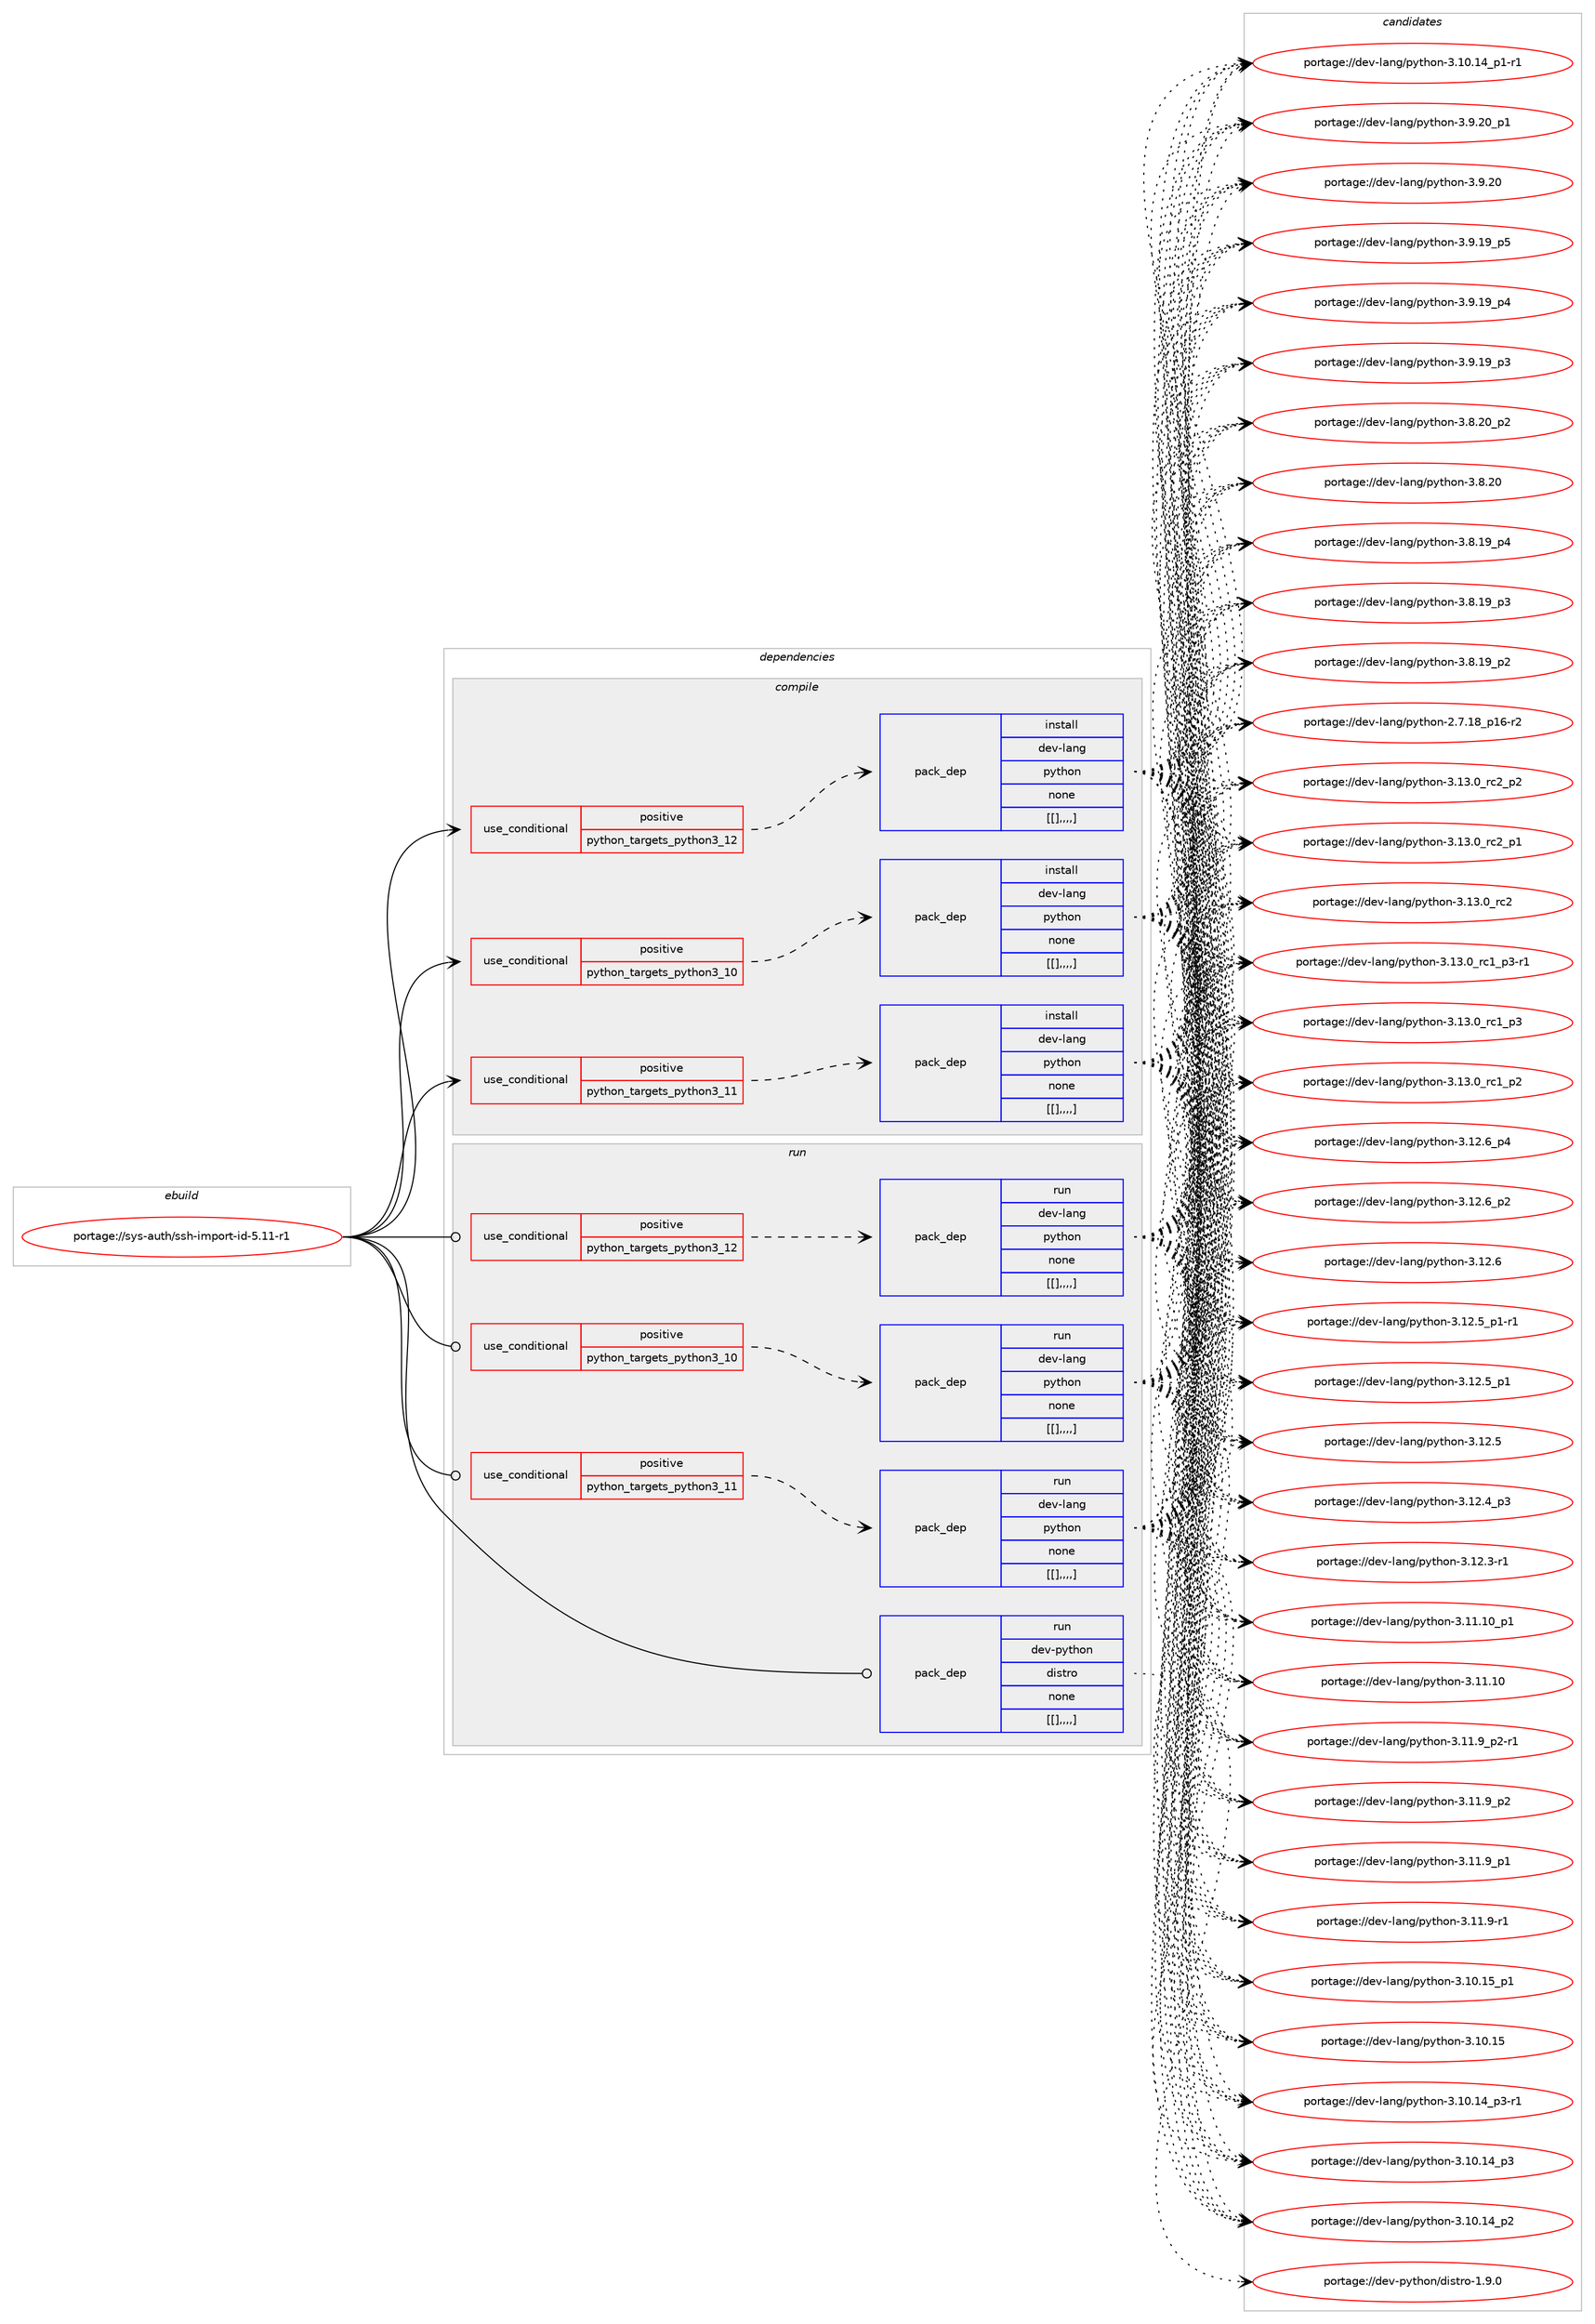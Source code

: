digraph prolog {

# *************
# Graph options
# *************

newrank=true;
concentrate=true;
compound=true;
graph [rankdir=LR,fontname=Helvetica,fontsize=10,ranksep=1.5];#, ranksep=2.5, nodesep=0.2];
edge  [arrowhead=vee];
node  [fontname=Helvetica,fontsize=10];

# **********
# The ebuild
# **********

subgraph cluster_leftcol {
color=gray;
label=<<i>ebuild</i>>;
id [label="portage://sys-auth/ssh-import-id-5.11-r1", color=red, width=4, href="../sys-auth/ssh-import-id-5.11-r1.svg"];
}

# ****************
# The dependencies
# ****************

subgraph cluster_midcol {
color=gray;
label=<<i>dependencies</i>>;
subgraph cluster_compile {
fillcolor="#eeeeee";
style=filled;
label=<<i>compile</i>>;
subgraph cond8346 {
dependency22178 [label=<<TABLE BORDER="0" CELLBORDER="1" CELLSPACING="0" CELLPADDING="4"><TR><TD ROWSPAN="3" CELLPADDING="10">use_conditional</TD></TR><TR><TD>positive</TD></TR><TR><TD>python_targets_python3_10</TD></TR></TABLE>>, shape=none, color=red];
subgraph pack13768 {
dependency22179 [label=<<TABLE BORDER="0" CELLBORDER="1" CELLSPACING="0" CELLPADDING="4" WIDTH="220"><TR><TD ROWSPAN="6" CELLPADDING="30">pack_dep</TD></TR><TR><TD WIDTH="110">install</TD></TR><TR><TD>dev-lang</TD></TR><TR><TD>python</TD></TR><TR><TD>none</TD></TR><TR><TD>[[],,,,]</TD></TR></TABLE>>, shape=none, color=blue];
}
dependency22178:e -> dependency22179:w [weight=20,style="dashed",arrowhead="vee"];
}
id:e -> dependency22178:w [weight=20,style="solid",arrowhead="vee"];
subgraph cond8347 {
dependency22180 [label=<<TABLE BORDER="0" CELLBORDER="1" CELLSPACING="0" CELLPADDING="4"><TR><TD ROWSPAN="3" CELLPADDING="10">use_conditional</TD></TR><TR><TD>positive</TD></TR><TR><TD>python_targets_python3_11</TD></TR></TABLE>>, shape=none, color=red];
subgraph pack13769 {
dependency22181 [label=<<TABLE BORDER="0" CELLBORDER="1" CELLSPACING="0" CELLPADDING="4" WIDTH="220"><TR><TD ROWSPAN="6" CELLPADDING="30">pack_dep</TD></TR><TR><TD WIDTH="110">install</TD></TR><TR><TD>dev-lang</TD></TR><TR><TD>python</TD></TR><TR><TD>none</TD></TR><TR><TD>[[],,,,]</TD></TR></TABLE>>, shape=none, color=blue];
}
dependency22180:e -> dependency22181:w [weight=20,style="dashed",arrowhead="vee"];
}
id:e -> dependency22180:w [weight=20,style="solid",arrowhead="vee"];
subgraph cond8348 {
dependency22182 [label=<<TABLE BORDER="0" CELLBORDER="1" CELLSPACING="0" CELLPADDING="4"><TR><TD ROWSPAN="3" CELLPADDING="10">use_conditional</TD></TR><TR><TD>positive</TD></TR><TR><TD>python_targets_python3_12</TD></TR></TABLE>>, shape=none, color=red];
subgraph pack13770 {
dependency22183 [label=<<TABLE BORDER="0" CELLBORDER="1" CELLSPACING="0" CELLPADDING="4" WIDTH="220"><TR><TD ROWSPAN="6" CELLPADDING="30">pack_dep</TD></TR><TR><TD WIDTH="110">install</TD></TR><TR><TD>dev-lang</TD></TR><TR><TD>python</TD></TR><TR><TD>none</TD></TR><TR><TD>[[],,,,]</TD></TR></TABLE>>, shape=none, color=blue];
}
dependency22182:e -> dependency22183:w [weight=20,style="dashed",arrowhead="vee"];
}
id:e -> dependency22182:w [weight=20,style="solid",arrowhead="vee"];
}
subgraph cluster_compileandrun {
fillcolor="#eeeeee";
style=filled;
label=<<i>compile and run</i>>;
}
subgraph cluster_run {
fillcolor="#eeeeee";
style=filled;
label=<<i>run</i>>;
subgraph cond8349 {
dependency22184 [label=<<TABLE BORDER="0" CELLBORDER="1" CELLSPACING="0" CELLPADDING="4"><TR><TD ROWSPAN="3" CELLPADDING="10">use_conditional</TD></TR><TR><TD>positive</TD></TR><TR><TD>python_targets_python3_10</TD></TR></TABLE>>, shape=none, color=red];
subgraph pack13771 {
dependency22185 [label=<<TABLE BORDER="0" CELLBORDER="1" CELLSPACING="0" CELLPADDING="4" WIDTH="220"><TR><TD ROWSPAN="6" CELLPADDING="30">pack_dep</TD></TR><TR><TD WIDTH="110">run</TD></TR><TR><TD>dev-lang</TD></TR><TR><TD>python</TD></TR><TR><TD>none</TD></TR><TR><TD>[[],,,,]</TD></TR></TABLE>>, shape=none, color=blue];
}
dependency22184:e -> dependency22185:w [weight=20,style="dashed",arrowhead="vee"];
}
id:e -> dependency22184:w [weight=20,style="solid",arrowhead="odot"];
subgraph cond8350 {
dependency22186 [label=<<TABLE BORDER="0" CELLBORDER="1" CELLSPACING="0" CELLPADDING="4"><TR><TD ROWSPAN="3" CELLPADDING="10">use_conditional</TD></TR><TR><TD>positive</TD></TR><TR><TD>python_targets_python3_11</TD></TR></TABLE>>, shape=none, color=red];
subgraph pack13772 {
dependency22187 [label=<<TABLE BORDER="0" CELLBORDER="1" CELLSPACING="0" CELLPADDING="4" WIDTH="220"><TR><TD ROWSPAN="6" CELLPADDING="30">pack_dep</TD></TR><TR><TD WIDTH="110">run</TD></TR><TR><TD>dev-lang</TD></TR><TR><TD>python</TD></TR><TR><TD>none</TD></TR><TR><TD>[[],,,,]</TD></TR></TABLE>>, shape=none, color=blue];
}
dependency22186:e -> dependency22187:w [weight=20,style="dashed",arrowhead="vee"];
}
id:e -> dependency22186:w [weight=20,style="solid",arrowhead="odot"];
subgraph cond8351 {
dependency22188 [label=<<TABLE BORDER="0" CELLBORDER="1" CELLSPACING="0" CELLPADDING="4"><TR><TD ROWSPAN="3" CELLPADDING="10">use_conditional</TD></TR><TR><TD>positive</TD></TR><TR><TD>python_targets_python3_12</TD></TR></TABLE>>, shape=none, color=red];
subgraph pack13773 {
dependency22189 [label=<<TABLE BORDER="0" CELLBORDER="1" CELLSPACING="0" CELLPADDING="4" WIDTH="220"><TR><TD ROWSPAN="6" CELLPADDING="30">pack_dep</TD></TR><TR><TD WIDTH="110">run</TD></TR><TR><TD>dev-lang</TD></TR><TR><TD>python</TD></TR><TR><TD>none</TD></TR><TR><TD>[[],,,,]</TD></TR></TABLE>>, shape=none, color=blue];
}
dependency22188:e -> dependency22189:w [weight=20,style="dashed",arrowhead="vee"];
}
id:e -> dependency22188:w [weight=20,style="solid",arrowhead="odot"];
subgraph pack13774 {
dependency22190 [label=<<TABLE BORDER="0" CELLBORDER="1" CELLSPACING="0" CELLPADDING="4" WIDTH="220"><TR><TD ROWSPAN="6" CELLPADDING="30">pack_dep</TD></TR><TR><TD WIDTH="110">run</TD></TR><TR><TD>dev-python</TD></TR><TR><TD>distro</TD></TR><TR><TD>none</TD></TR><TR><TD>[[],,,,]</TD></TR></TABLE>>, shape=none, color=blue];
}
id:e -> dependency22190:w [weight=20,style="solid",arrowhead="odot"];
}
}

# **************
# The candidates
# **************

subgraph cluster_choices {
rank=same;
color=gray;
label=<<i>candidates</i>>;

subgraph choice13768 {
color=black;
nodesep=1;
choice100101118451089711010347112121116104111110455146495146489511499509511250 [label="portage://dev-lang/python-3.13.0_rc2_p2", color=red, width=4,href="../dev-lang/python-3.13.0_rc2_p2.svg"];
choice100101118451089711010347112121116104111110455146495146489511499509511249 [label="portage://dev-lang/python-3.13.0_rc2_p1", color=red, width=4,href="../dev-lang/python-3.13.0_rc2_p1.svg"];
choice10010111845108971101034711212111610411111045514649514648951149950 [label="portage://dev-lang/python-3.13.0_rc2", color=red, width=4,href="../dev-lang/python-3.13.0_rc2.svg"];
choice1001011184510897110103471121211161041111104551464951464895114994995112514511449 [label="portage://dev-lang/python-3.13.0_rc1_p3-r1", color=red, width=4,href="../dev-lang/python-3.13.0_rc1_p3-r1.svg"];
choice100101118451089711010347112121116104111110455146495146489511499499511251 [label="portage://dev-lang/python-3.13.0_rc1_p3", color=red, width=4,href="../dev-lang/python-3.13.0_rc1_p3.svg"];
choice100101118451089711010347112121116104111110455146495146489511499499511250 [label="portage://dev-lang/python-3.13.0_rc1_p2", color=red, width=4,href="../dev-lang/python-3.13.0_rc1_p2.svg"];
choice100101118451089711010347112121116104111110455146495046549511252 [label="portage://dev-lang/python-3.12.6_p4", color=red, width=4,href="../dev-lang/python-3.12.6_p4.svg"];
choice100101118451089711010347112121116104111110455146495046549511250 [label="portage://dev-lang/python-3.12.6_p2", color=red, width=4,href="../dev-lang/python-3.12.6_p2.svg"];
choice10010111845108971101034711212111610411111045514649504654 [label="portage://dev-lang/python-3.12.6", color=red, width=4,href="../dev-lang/python-3.12.6.svg"];
choice1001011184510897110103471121211161041111104551464950465395112494511449 [label="portage://dev-lang/python-3.12.5_p1-r1", color=red, width=4,href="../dev-lang/python-3.12.5_p1-r1.svg"];
choice100101118451089711010347112121116104111110455146495046539511249 [label="portage://dev-lang/python-3.12.5_p1", color=red, width=4,href="../dev-lang/python-3.12.5_p1.svg"];
choice10010111845108971101034711212111610411111045514649504653 [label="portage://dev-lang/python-3.12.5", color=red, width=4,href="../dev-lang/python-3.12.5.svg"];
choice100101118451089711010347112121116104111110455146495046529511251 [label="portage://dev-lang/python-3.12.4_p3", color=red, width=4,href="../dev-lang/python-3.12.4_p3.svg"];
choice100101118451089711010347112121116104111110455146495046514511449 [label="portage://dev-lang/python-3.12.3-r1", color=red, width=4,href="../dev-lang/python-3.12.3-r1.svg"];
choice10010111845108971101034711212111610411111045514649494649489511249 [label="portage://dev-lang/python-3.11.10_p1", color=red, width=4,href="../dev-lang/python-3.11.10_p1.svg"];
choice1001011184510897110103471121211161041111104551464949464948 [label="portage://dev-lang/python-3.11.10", color=red, width=4,href="../dev-lang/python-3.11.10.svg"];
choice1001011184510897110103471121211161041111104551464949465795112504511449 [label="portage://dev-lang/python-3.11.9_p2-r1", color=red, width=4,href="../dev-lang/python-3.11.9_p2-r1.svg"];
choice100101118451089711010347112121116104111110455146494946579511250 [label="portage://dev-lang/python-3.11.9_p2", color=red, width=4,href="../dev-lang/python-3.11.9_p2.svg"];
choice100101118451089711010347112121116104111110455146494946579511249 [label="portage://dev-lang/python-3.11.9_p1", color=red, width=4,href="../dev-lang/python-3.11.9_p1.svg"];
choice100101118451089711010347112121116104111110455146494946574511449 [label="portage://dev-lang/python-3.11.9-r1", color=red, width=4,href="../dev-lang/python-3.11.9-r1.svg"];
choice10010111845108971101034711212111610411111045514649484649539511249 [label="portage://dev-lang/python-3.10.15_p1", color=red, width=4,href="../dev-lang/python-3.10.15_p1.svg"];
choice1001011184510897110103471121211161041111104551464948464953 [label="portage://dev-lang/python-3.10.15", color=red, width=4,href="../dev-lang/python-3.10.15.svg"];
choice100101118451089711010347112121116104111110455146494846495295112514511449 [label="portage://dev-lang/python-3.10.14_p3-r1", color=red, width=4,href="../dev-lang/python-3.10.14_p3-r1.svg"];
choice10010111845108971101034711212111610411111045514649484649529511251 [label="portage://dev-lang/python-3.10.14_p3", color=red, width=4,href="../dev-lang/python-3.10.14_p3.svg"];
choice10010111845108971101034711212111610411111045514649484649529511250 [label="portage://dev-lang/python-3.10.14_p2", color=red, width=4,href="../dev-lang/python-3.10.14_p2.svg"];
choice100101118451089711010347112121116104111110455146494846495295112494511449 [label="portage://dev-lang/python-3.10.14_p1-r1", color=red, width=4,href="../dev-lang/python-3.10.14_p1-r1.svg"];
choice100101118451089711010347112121116104111110455146574650489511249 [label="portage://dev-lang/python-3.9.20_p1", color=red, width=4,href="../dev-lang/python-3.9.20_p1.svg"];
choice10010111845108971101034711212111610411111045514657465048 [label="portage://dev-lang/python-3.9.20", color=red, width=4,href="../dev-lang/python-3.9.20.svg"];
choice100101118451089711010347112121116104111110455146574649579511253 [label="portage://dev-lang/python-3.9.19_p5", color=red, width=4,href="../dev-lang/python-3.9.19_p5.svg"];
choice100101118451089711010347112121116104111110455146574649579511252 [label="portage://dev-lang/python-3.9.19_p4", color=red, width=4,href="../dev-lang/python-3.9.19_p4.svg"];
choice100101118451089711010347112121116104111110455146574649579511251 [label="portage://dev-lang/python-3.9.19_p3", color=red, width=4,href="../dev-lang/python-3.9.19_p3.svg"];
choice100101118451089711010347112121116104111110455146564650489511250 [label="portage://dev-lang/python-3.8.20_p2", color=red, width=4,href="../dev-lang/python-3.8.20_p2.svg"];
choice10010111845108971101034711212111610411111045514656465048 [label="portage://dev-lang/python-3.8.20", color=red, width=4,href="../dev-lang/python-3.8.20.svg"];
choice100101118451089711010347112121116104111110455146564649579511252 [label="portage://dev-lang/python-3.8.19_p4", color=red, width=4,href="../dev-lang/python-3.8.19_p4.svg"];
choice100101118451089711010347112121116104111110455146564649579511251 [label="portage://dev-lang/python-3.8.19_p3", color=red, width=4,href="../dev-lang/python-3.8.19_p3.svg"];
choice100101118451089711010347112121116104111110455146564649579511250 [label="portage://dev-lang/python-3.8.19_p2", color=red, width=4,href="../dev-lang/python-3.8.19_p2.svg"];
choice100101118451089711010347112121116104111110455046554649569511249544511450 [label="portage://dev-lang/python-2.7.18_p16-r2", color=red, width=4,href="../dev-lang/python-2.7.18_p16-r2.svg"];
dependency22179:e -> choice100101118451089711010347112121116104111110455146495146489511499509511250:w [style=dotted,weight="100"];
dependency22179:e -> choice100101118451089711010347112121116104111110455146495146489511499509511249:w [style=dotted,weight="100"];
dependency22179:e -> choice10010111845108971101034711212111610411111045514649514648951149950:w [style=dotted,weight="100"];
dependency22179:e -> choice1001011184510897110103471121211161041111104551464951464895114994995112514511449:w [style=dotted,weight="100"];
dependency22179:e -> choice100101118451089711010347112121116104111110455146495146489511499499511251:w [style=dotted,weight="100"];
dependency22179:e -> choice100101118451089711010347112121116104111110455146495146489511499499511250:w [style=dotted,weight="100"];
dependency22179:e -> choice100101118451089711010347112121116104111110455146495046549511252:w [style=dotted,weight="100"];
dependency22179:e -> choice100101118451089711010347112121116104111110455146495046549511250:w [style=dotted,weight="100"];
dependency22179:e -> choice10010111845108971101034711212111610411111045514649504654:w [style=dotted,weight="100"];
dependency22179:e -> choice1001011184510897110103471121211161041111104551464950465395112494511449:w [style=dotted,weight="100"];
dependency22179:e -> choice100101118451089711010347112121116104111110455146495046539511249:w [style=dotted,weight="100"];
dependency22179:e -> choice10010111845108971101034711212111610411111045514649504653:w [style=dotted,weight="100"];
dependency22179:e -> choice100101118451089711010347112121116104111110455146495046529511251:w [style=dotted,weight="100"];
dependency22179:e -> choice100101118451089711010347112121116104111110455146495046514511449:w [style=dotted,weight="100"];
dependency22179:e -> choice10010111845108971101034711212111610411111045514649494649489511249:w [style=dotted,weight="100"];
dependency22179:e -> choice1001011184510897110103471121211161041111104551464949464948:w [style=dotted,weight="100"];
dependency22179:e -> choice1001011184510897110103471121211161041111104551464949465795112504511449:w [style=dotted,weight="100"];
dependency22179:e -> choice100101118451089711010347112121116104111110455146494946579511250:w [style=dotted,weight="100"];
dependency22179:e -> choice100101118451089711010347112121116104111110455146494946579511249:w [style=dotted,weight="100"];
dependency22179:e -> choice100101118451089711010347112121116104111110455146494946574511449:w [style=dotted,weight="100"];
dependency22179:e -> choice10010111845108971101034711212111610411111045514649484649539511249:w [style=dotted,weight="100"];
dependency22179:e -> choice1001011184510897110103471121211161041111104551464948464953:w [style=dotted,weight="100"];
dependency22179:e -> choice100101118451089711010347112121116104111110455146494846495295112514511449:w [style=dotted,weight="100"];
dependency22179:e -> choice10010111845108971101034711212111610411111045514649484649529511251:w [style=dotted,weight="100"];
dependency22179:e -> choice10010111845108971101034711212111610411111045514649484649529511250:w [style=dotted,weight="100"];
dependency22179:e -> choice100101118451089711010347112121116104111110455146494846495295112494511449:w [style=dotted,weight="100"];
dependency22179:e -> choice100101118451089711010347112121116104111110455146574650489511249:w [style=dotted,weight="100"];
dependency22179:e -> choice10010111845108971101034711212111610411111045514657465048:w [style=dotted,weight="100"];
dependency22179:e -> choice100101118451089711010347112121116104111110455146574649579511253:w [style=dotted,weight="100"];
dependency22179:e -> choice100101118451089711010347112121116104111110455146574649579511252:w [style=dotted,weight="100"];
dependency22179:e -> choice100101118451089711010347112121116104111110455146574649579511251:w [style=dotted,weight="100"];
dependency22179:e -> choice100101118451089711010347112121116104111110455146564650489511250:w [style=dotted,weight="100"];
dependency22179:e -> choice10010111845108971101034711212111610411111045514656465048:w [style=dotted,weight="100"];
dependency22179:e -> choice100101118451089711010347112121116104111110455146564649579511252:w [style=dotted,weight="100"];
dependency22179:e -> choice100101118451089711010347112121116104111110455146564649579511251:w [style=dotted,weight="100"];
dependency22179:e -> choice100101118451089711010347112121116104111110455146564649579511250:w [style=dotted,weight="100"];
dependency22179:e -> choice100101118451089711010347112121116104111110455046554649569511249544511450:w [style=dotted,weight="100"];
}
subgraph choice13769 {
color=black;
nodesep=1;
choice100101118451089711010347112121116104111110455146495146489511499509511250 [label="portage://dev-lang/python-3.13.0_rc2_p2", color=red, width=4,href="../dev-lang/python-3.13.0_rc2_p2.svg"];
choice100101118451089711010347112121116104111110455146495146489511499509511249 [label="portage://dev-lang/python-3.13.0_rc2_p1", color=red, width=4,href="../dev-lang/python-3.13.0_rc2_p1.svg"];
choice10010111845108971101034711212111610411111045514649514648951149950 [label="portage://dev-lang/python-3.13.0_rc2", color=red, width=4,href="../dev-lang/python-3.13.0_rc2.svg"];
choice1001011184510897110103471121211161041111104551464951464895114994995112514511449 [label="portage://dev-lang/python-3.13.0_rc1_p3-r1", color=red, width=4,href="../dev-lang/python-3.13.0_rc1_p3-r1.svg"];
choice100101118451089711010347112121116104111110455146495146489511499499511251 [label="portage://dev-lang/python-3.13.0_rc1_p3", color=red, width=4,href="../dev-lang/python-3.13.0_rc1_p3.svg"];
choice100101118451089711010347112121116104111110455146495146489511499499511250 [label="portage://dev-lang/python-3.13.0_rc1_p2", color=red, width=4,href="../dev-lang/python-3.13.0_rc1_p2.svg"];
choice100101118451089711010347112121116104111110455146495046549511252 [label="portage://dev-lang/python-3.12.6_p4", color=red, width=4,href="../dev-lang/python-3.12.6_p4.svg"];
choice100101118451089711010347112121116104111110455146495046549511250 [label="portage://dev-lang/python-3.12.6_p2", color=red, width=4,href="../dev-lang/python-3.12.6_p2.svg"];
choice10010111845108971101034711212111610411111045514649504654 [label="portage://dev-lang/python-3.12.6", color=red, width=4,href="../dev-lang/python-3.12.6.svg"];
choice1001011184510897110103471121211161041111104551464950465395112494511449 [label="portage://dev-lang/python-3.12.5_p1-r1", color=red, width=4,href="../dev-lang/python-3.12.5_p1-r1.svg"];
choice100101118451089711010347112121116104111110455146495046539511249 [label="portage://dev-lang/python-3.12.5_p1", color=red, width=4,href="../dev-lang/python-3.12.5_p1.svg"];
choice10010111845108971101034711212111610411111045514649504653 [label="portage://dev-lang/python-3.12.5", color=red, width=4,href="../dev-lang/python-3.12.5.svg"];
choice100101118451089711010347112121116104111110455146495046529511251 [label="portage://dev-lang/python-3.12.4_p3", color=red, width=4,href="../dev-lang/python-3.12.4_p3.svg"];
choice100101118451089711010347112121116104111110455146495046514511449 [label="portage://dev-lang/python-3.12.3-r1", color=red, width=4,href="../dev-lang/python-3.12.3-r1.svg"];
choice10010111845108971101034711212111610411111045514649494649489511249 [label="portage://dev-lang/python-3.11.10_p1", color=red, width=4,href="../dev-lang/python-3.11.10_p1.svg"];
choice1001011184510897110103471121211161041111104551464949464948 [label="portage://dev-lang/python-3.11.10", color=red, width=4,href="../dev-lang/python-3.11.10.svg"];
choice1001011184510897110103471121211161041111104551464949465795112504511449 [label="portage://dev-lang/python-3.11.9_p2-r1", color=red, width=4,href="../dev-lang/python-3.11.9_p2-r1.svg"];
choice100101118451089711010347112121116104111110455146494946579511250 [label="portage://dev-lang/python-3.11.9_p2", color=red, width=4,href="../dev-lang/python-3.11.9_p2.svg"];
choice100101118451089711010347112121116104111110455146494946579511249 [label="portage://dev-lang/python-3.11.9_p1", color=red, width=4,href="../dev-lang/python-3.11.9_p1.svg"];
choice100101118451089711010347112121116104111110455146494946574511449 [label="portage://dev-lang/python-3.11.9-r1", color=red, width=4,href="../dev-lang/python-3.11.9-r1.svg"];
choice10010111845108971101034711212111610411111045514649484649539511249 [label="portage://dev-lang/python-3.10.15_p1", color=red, width=4,href="../dev-lang/python-3.10.15_p1.svg"];
choice1001011184510897110103471121211161041111104551464948464953 [label="portage://dev-lang/python-3.10.15", color=red, width=4,href="../dev-lang/python-3.10.15.svg"];
choice100101118451089711010347112121116104111110455146494846495295112514511449 [label="portage://dev-lang/python-3.10.14_p3-r1", color=red, width=4,href="../dev-lang/python-3.10.14_p3-r1.svg"];
choice10010111845108971101034711212111610411111045514649484649529511251 [label="portage://dev-lang/python-3.10.14_p3", color=red, width=4,href="../dev-lang/python-3.10.14_p3.svg"];
choice10010111845108971101034711212111610411111045514649484649529511250 [label="portage://dev-lang/python-3.10.14_p2", color=red, width=4,href="../dev-lang/python-3.10.14_p2.svg"];
choice100101118451089711010347112121116104111110455146494846495295112494511449 [label="portage://dev-lang/python-3.10.14_p1-r1", color=red, width=4,href="../dev-lang/python-3.10.14_p1-r1.svg"];
choice100101118451089711010347112121116104111110455146574650489511249 [label="portage://dev-lang/python-3.9.20_p1", color=red, width=4,href="../dev-lang/python-3.9.20_p1.svg"];
choice10010111845108971101034711212111610411111045514657465048 [label="portage://dev-lang/python-3.9.20", color=red, width=4,href="../dev-lang/python-3.9.20.svg"];
choice100101118451089711010347112121116104111110455146574649579511253 [label="portage://dev-lang/python-3.9.19_p5", color=red, width=4,href="../dev-lang/python-3.9.19_p5.svg"];
choice100101118451089711010347112121116104111110455146574649579511252 [label="portage://dev-lang/python-3.9.19_p4", color=red, width=4,href="../dev-lang/python-3.9.19_p4.svg"];
choice100101118451089711010347112121116104111110455146574649579511251 [label="portage://dev-lang/python-3.9.19_p3", color=red, width=4,href="../dev-lang/python-3.9.19_p3.svg"];
choice100101118451089711010347112121116104111110455146564650489511250 [label="portage://dev-lang/python-3.8.20_p2", color=red, width=4,href="../dev-lang/python-3.8.20_p2.svg"];
choice10010111845108971101034711212111610411111045514656465048 [label="portage://dev-lang/python-3.8.20", color=red, width=4,href="../dev-lang/python-3.8.20.svg"];
choice100101118451089711010347112121116104111110455146564649579511252 [label="portage://dev-lang/python-3.8.19_p4", color=red, width=4,href="../dev-lang/python-3.8.19_p4.svg"];
choice100101118451089711010347112121116104111110455146564649579511251 [label="portage://dev-lang/python-3.8.19_p3", color=red, width=4,href="../dev-lang/python-3.8.19_p3.svg"];
choice100101118451089711010347112121116104111110455146564649579511250 [label="portage://dev-lang/python-3.8.19_p2", color=red, width=4,href="../dev-lang/python-3.8.19_p2.svg"];
choice100101118451089711010347112121116104111110455046554649569511249544511450 [label="portage://dev-lang/python-2.7.18_p16-r2", color=red, width=4,href="../dev-lang/python-2.7.18_p16-r2.svg"];
dependency22181:e -> choice100101118451089711010347112121116104111110455146495146489511499509511250:w [style=dotted,weight="100"];
dependency22181:e -> choice100101118451089711010347112121116104111110455146495146489511499509511249:w [style=dotted,weight="100"];
dependency22181:e -> choice10010111845108971101034711212111610411111045514649514648951149950:w [style=dotted,weight="100"];
dependency22181:e -> choice1001011184510897110103471121211161041111104551464951464895114994995112514511449:w [style=dotted,weight="100"];
dependency22181:e -> choice100101118451089711010347112121116104111110455146495146489511499499511251:w [style=dotted,weight="100"];
dependency22181:e -> choice100101118451089711010347112121116104111110455146495146489511499499511250:w [style=dotted,weight="100"];
dependency22181:e -> choice100101118451089711010347112121116104111110455146495046549511252:w [style=dotted,weight="100"];
dependency22181:e -> choice100101118451089711010347112121116104111110455146495046549511250:w [style=dotted,weight="100"];
dependency22181:e -> choice10010111845108971101034711212111610411111045514649504654:w [style=dotted,weight="100"];
dependency22181:e -> choice1001011184510897110103471121211161041111104551464950465395112494511449:w [style=dotted,weight="100"];
dependency22181:e -> choice100101118451089711010347112121116104111110455146495046539511249:w [style=dotted,weight="100"];
dependency22181:e -> choice10010111845108971101034711212111610411111045514649504653:w [style=dotted,weight="100"];
dependency22181:e -> choice100101118451089711010347112121116104111110455146495046529511251:w [style=dotted,weight="100"];
dependency22181:e -> choice100101118451089711010347112121116104111110455146495046514511449:w [style=dotted,weight="100"];
dependency22181:e -> choice10010111845108971101034711212111610411111045514649494649489511249:w [style=dotted,weight="100"];
dependency22181:e -> choice1001011184510897110103471121211161041111104551464949464948:w [style=dotted,weight="100"];
dependency22181:e -> choice1001011184510897110103471121211161041111104551464949465795112504511449:w [style=dotted,weight="100"];
dependency22181:e -> choice100101118451089711010347112121116104111110455146494946579511250:w [style=dotted,weight="100"];
dependency22181:e -> choice100101118451089711010347112121116104111110455146494946579511249:w [style=dotted,weight="100"];
dependency22181:e -> choice100101118451089711010347112121116104111110455146494946574511449:w [style=dotted,weight="100"];
dependency22181:e -> choice10010111845108971101034711212111610411111045514649484649539511249:w [style=dotted,weight="100"];
dependency22181:e -> choice1001011184510897110103471121211161041111104551464948464953:w [style=dotted,weight="100"];
dependency22181:e -> choice100101118451089711010347112121116104111110455146494846495295112514511449:w [style=dotted,weight="100"];
dependency22181:e -> choice10010111845108971101034711212111610411111045514649484649529511251:w [style=dotted,weight="100"];
dependency22181:e -> choice10010111845108971101034711212111610411111045514649484649529511250:w [style=dotted,weight="100"];
dependency22181:e -> choice100101118451089711010347112121116104111110455146494846495295112494511449:w [style=dotted,weight="100"];
dependency22181:e -> choice100101118451089711010347112121116104111110455146574650489511249:w [style=dotted,weight="100"];
dependency22181:e -> choice10010111845108971101034711212111610411111045514657465048:w [style=dotted,weight="100"];
dependency22181:e -> choice100101118451089711010347112121116104111110455146574649579511253:w [style=dotted,weight="100"];
dependency22181:e -> choice100101118451089711010347112121116104111110455146574649579511252:w [style=dotted,weight="100"];
dependency22181:e -> choice100101118451089711010347112121116104111110455146574649579511251:w [style=dotted,weight="100"];
dependency22181:e -> choice100101118451089711010347112121116104111110455146564650489511250:w [style=dotted,weight="100"];
dependency22181:e -> choice10010111845108971101034711212111610411111045514656465048:w [style=dotted,weight="100"];
dependency22181:e -> choice100101118451089711010347112121116104111110455146564649579511252:w [style=dotted,weight="100"];
dependency22181:e -> choice100101118451089711010347112121116104111110455146564649579511251:w [style=dotted,weight="100"];
dependency22181:e -> choice100101118451089711010347112121116104111110455146564649579511250:w [style=dotted,weight="100"];
dependency22181:e -> choice100101118451089711010347112121116104111110455046554649569511249544511450:w [style=dotted,weight="100"];
}
subgraph choice13770 {
color=black;
nodesep=1;
choice100101118451089711010347112121116104111110455146495146489511499509511250 [label="portage://dev-lang/python-3.13.0_rc2_p2", color=red, width=4,href="../dev-lang/python-3.13.0_rc2_p2.svg"];
choice100101118451089711010347112121116104111110455146495146489511499509511249 [label="portage://dev-lang/python-3.13.0_rc2_p1", color=red, width=4,href="../dev-lang/python-3.13.0_rc2_p1.svg"];
choice10010111845108971101034711212111610411111045514649514648951149950 [label="portage://dev-lang/python-3.13.0_rc2", color=red, width=4,href="../dev-lang/python-3.13.0_rc2.svg"];
choice1001011184510897110103471121211161041111104551464951464895114994995112514511449 [label="portage://dev-lang/python-3.13.0_rc1_p3-r1", color=red, width=4,href="../dev-lang/python-3.13.0_rc1_p3-r1.svg"];
choice100101118451089711010347112121116104111110455146495146489511499499511251 [label="portage://dev-lang/python-3.13.0_rc1_p3", color=red, width=4,href="../dev-lang/python-3.13.0_rc1_p3.svg"];
choice100101118451089711010347112121116104111110455146495146489511499499511250 [label="portage://dev-lang/python-3.13.0_rc1_p2", color=red, width=4,href="../dev-lang/python-3.13.0_rc1_p2.svg"];
choice100101118451089711010347112121116104111110455146495046549511252 [label="portage://dev-lang/python-3.12.6_p4", color=red, width=4,href="../dev-lang/python-3.12.6_p4.svg"];
choice100101118451089711010347112121116104111110455146495046549511250 [label="portage://dev-lang/python-3.12.6_p2", color=red, width=4,href="../dev-lang/python-3.12.6_p2.svg"];
choice10010111845108971101034711212111610411111045514649504654 [label="portage://dev-lang/python-3.12.6", color=red, width=4,href="../dev-lang/python-3.12.6.svg"];
choice1001011184510897110103471121211161041111104551464950465395112494511449 [label="portage://dev-lang/python-3.12.5_p1-r1", color=red, width=4,href="../dev-lang/python-3.12.5_p1-r1.svg"];
choice100101118451089711010347112121116104111110455146495046539511249 [label="portage://dev-lang/python-3.12.5_p1", color=red, width=4,href="../dev-lang/python-3.12.5_p1.svg"];
choice10010111845108971101034711212111610411111045514649504653 [label="portage://dev-lang/python-3.12.5", color=red, width=4,href="../dev-lang/python-3.12.5.svg"];
choice100101118451089711010347112121116104111110455146495046529511251 [label="portage://dev-lang/python-3.12.4_p3", color=red, width=4,href="../dev-lang/python-3.12.4_p3.svg"];
choice100101118451089711010347112121116104111110455146495046514511449 [label="portage://dev-lang/python-3.12.3-r1", color=red, width=4,href="../dev-lang/python-3.12.3-r1.svg"];
choice10010111845108971101034711212111610411111045514649494649489511249 [label="portage://dev-lang/python-3.11.10_p1", color=red, width=4,href="../dev-lang/python-3.11.10_p1.svg"];
choice1001011184510897110103471121211161041111104551464949464948 [label="portage://dev-lang/python-3.11.10", color=red, width=4,href="../dev-lang/python-3.11.10.svg"];
choice1001011184510897110103471121211161041111104551464949465795112504511449 [label="portage://dev-lang/python-3.11.9_p2-r1", color=red, width=4,href="../dev-lang/python-3.11.9_p2-r1.svg"];
choice100101118451089711010347112121116104111110455146494946579511250 [label="portage://dev-lang/python-3.11.9_p2", color=red, width=4,href="../dev-lang/python-3.11.9_p2.svg"];
choice100101118451089711010347112121116104111110455146494946579511249 [label="portage://dev-lang/python-3.11.9_p1", color=red, width=4,href="../dev-lang/python-3.11.9_p1.svg"];
choice100101118451089711010347112121116104111110455146494946574511449 [label="portage://dev-lang/python-3.11.9-r1", color=red, width=4,href="../dev-lang/python-3.11.9-r1.svg"];
choice10010111845108971101034711212111610411111045514649484649539511249 [label="portage://dev-lang/python-3.10.15_p1", color=red, width=4,href="../dev-lang/python-3.10.15_p1.svg"];
choice1001011184510897110103471121211161041111104551464948464953 [label="portage://dev-lang/python-3.10.15", color=red, width=4,href="../dev-lang/python-3.10.15.svg"];
choice100101118451089711010347112121116104111110455146494846495295112514511449 [label="portage://dev-lang/python-3.10.14_p3-r1", color=red, width=4,href="../dev-lang/python-3.10.14_p3-r1.svg"];
choice10010111845108971101034711212111610411111045514649484649529511251 [label="portage://dev-lang/python-3.10.14_p3", color=red, width=4,href="../dev-lang/python-3.10.14_p3.svg"];
choice10010111845108971101034711212111610411111045514649484649529511250 [label="portage://dev-lang/python-3.10.14_p2", color=red, width=4,href="../dev-lang/python-3.10.14_p2.svg"];
choice100101118451089711010347112121116104111110455146494846495295112494511449 [label="portage://dev-lang/python-3.10.14_p1-r1", color=red, width=4,href="../dev-lang/python-3.10.14_p1-r1.svg"];
choice100101118451089711010347112121116104111110455146574650489511249 [label="portage://dev-lang/python-3.9.20_p1", color=red, width=4,href="../dev-lang/python-3.9.20_p1.svg"];
choice10010111845108971101034711212111610411111045514657465048 [label="portage://dev-lang/python-3.9.20", color=red, width=4,href="../dev-lang/python-3.9.20.svg"];
choice100101118451089711010347112121116104111110455146574649579511253 [label="portage://dev-lang/python-3.9.19_p5", color=red, width=4,href="../dev-lang/python-3.9.19_p5.svg"];
choice100101118451089711010347112121116104111110455146574649579511252 [label="portage://dev-lang/python-3.9.19_p4", color=red, width=4,href="../dev-lang/python-3.9.19_p4.svg"];
choice100101118451089711010347112121116104111110455146574649579511251 [label="portage://dev-lang/python-3.9.19_p3", color=red, width=4,href="../dev-lang/python-3.9.19_p3.svg"];
choice100101118451089711010347112121116104111110455146564650489511250 [label="portage://dev-lang/python-3.8.20_p2", color=red, width=4,href="../dev-lang/python-3.8.20_p2.svg"];
choice10010111845108971101034711212111610411111045514656465048 [label="portage://dev-lang/python-3.8.20", color=red, width=4,href="../dev-lang/python-3.8.20.svg"];
choice100101118451089711010347112121116104111110455146564649579511252 [label="portage://dev-lang/python-3.8.19_p4", color=red, width=4,href="../dev-lang/python-3.8.19_p4.svg"];
choice100101118451089711010347112121116104111110455146564649579511251 [label="portage://dev-lang/python-3.8.19_p3", color=red, width=4,href="../dev-lang/python-3.8.19_p3.svg"];
choice100101118451089711010347112121116104111110455146564649579511250 [label="portage://dev-lang/python-3.8.19_p2", color=red, width=4,href="../dev-lang/python-3.8.19_p2.svg"];
choice100101118451089711010347112121116104111110455046554649569511249544511450 [label="portage://dev-lang/python-2.7.18_p16-r2", color=red, width=4,href="../dev-lang/python-2.7.18_p16-r2.svg"];
dependency22183:e -> choice100101118451089711010347112121116104111110455146495146489511499509511250:w [style=dotted,weight="100"];
dependency22183:e -> choice100101118451089711010347112121116104111110455146495146489511499509511249:w [style=dotted,weight="100"];
dependency22183:e -> choice10010111845108971101034711212111610411111045514649514648951149950:w [style=dotted,weight="100"];
dependency22183:e -> choice1001011184510897110103471121211161041111104551464951464895114994995112514511449:w [style=dotted,weight="100"];
dependency22183:e -> choice100101118451089711010347112121116104111110455146495146489511499499511251:w [style=dotted,weight="100"];
dependency22183:e -> choice100101118451089711010347112121116104111110455146495146489511499499511250:w [style=dotted,weight="100"];
dependency22183:e -> choice100101118451089711010347112121116104111110455146495046549511252:w [style=dotted,weight="100"];
dependency22183:e -> choice100101118451089711010347112121116104111110455146495046549511250:w [style=dotted,weight="100"];
dependency22183:e -> choice10010111845108971101034711212111610411111045514649504654:w [style=dotted,weight="100"];
dependency22183:e -> choice1001011184510897110103471121211161041111104551464950465395112494511449:w [style=dotted,weight="100"];
dependency22183:e -> choice100101118451089711010347112121116104111110455146495046539511249:w [style=dotted,weight="100"];
dependency22183:e -> choice10010111845108971101034711212111610411111045514649504653:w [style=dotted,weight="100"];
dependency22183:e -> choice100101118451089711010347112121116104111110455146495046529511251:w [style=dotted,weight="100"];
dependency22183:e -> choice100101118451089711010347112121116104111110455146495046514511449:w [style=dotted,weight="100"];
dependency22183:e -> choice10010111845108971101034711212111610411111045514649494649489511249:w [style=dotted,weight="100"];
dependency22183:e -> choice1001011184510897110103471121211161041111104551464949464948:w [style=dotted,weight="100"];
dependency22183:e -> choice1001011184510897110103471121211161041111104551464949465795112504511449:w [style=dotted,weight="100"];
dependency22183:e -> choice100101118451089711010347112121116104111110455146494946579511250:w [style=dotted,weight="100"];
dependency22183:e -> choice100101118451089711010347112121116104111110455146494946579511249:w [style=dotted,weight="100"];
dependency22183:e -> choice100101118451089711010347112121116104111110455146494946574511449:w [style=dotted,weight="100"];
dependency22183:e -> choice10010111845108971101034711212111610411111045514649484649539511249:w [style=dotted,weight="100"];
dependency22183:e -> choice1001011184510897110103471121211161041111104551464948464953:w [style=dotted,weight="100"];
dependency22183:e -> choice100101118451089711010347112121116104111110455146494846495295112514511449:w [style=dotted,weight="100"];
dependency22183:e -> choice10010111845108971101034711212111610411111045514649484649529511251:w [style=dotted,weight="100"];
dependency22183:e -> choice10010111845108971101034711212111610411111045514649484649529511250:w [style=dotted,weight="100"];
dependency22183:e -> choice100101118451089711010347112121116104111110455146494846495295112494511449:w [style=dotted,weight="100"];
dependency22183:e -> choice100101118451089711010347112121116104111110455146574650489511249:w [style=dotted,weight="100"];
dependency22183:e -> choice10010111845108971101034711212111610411111045514657465048:w [style=dotted,weight="100"];
dependency22183:e -> choice100101118451089711010347112121116104111110455146574649579511253:w [style=dotted,weight="100"];
dependency22183:e -> choice100101118451089711010347112121116104111110455146574649579511252:w [style=dotted,weight="100"];
dependency22183:e -> choice100101118451089711010347112121116104111110455146574649579511251:w [style=dotted,weight="100"];
dependency22183:e -> choice100101118451089711010347112121116104111110455146564650489511250:w [style=dotted,weight="100"];
dependency22183:e -> choice10010111845108971101034711212111610411111045514656465048:w [style=dotted,weight="100"];
dependency22183:e -> choice100101118451089711010347112121116104111110455146564649579511252:w [style=dotted,weight="100"];
dependency22183:e -> choice100101118451089711010347112121116104111110455146564649579511251:w [style=dotted,weight="100"];
dependency22183:e -> choice100101118451089711010347112121116104111110455146564649579511250:w [style=dotted,weight="100"];
dependency22183:e -> choice100101118451089711010347112121116104111110455046554649569511249544511450:w [style=dotted,weight="100"];
}
subgraph choice13771 {
color=black;
nodesep=1;
choice100101118451089711010347112121116104111110455146495146489511499509511250 [label="portage://dev-lang/python-3.13.0_rc2_p2", color=red, width=4,href="../dev-lang/python-3.13.0_rc2_p2.svg"];
choice100101118451089711010347112121116104111110455146495146489511499509511249 [label="portage://dev-lang/python-3.13.0_rc2_p1", color=red, width=4,href="../dev-lang/python-3.13.0_rc2_p1.svg"];
choice10010111845108971101034711212111610411111045514649514648951149950 [label="portage://dev-lang/python-3.13.0_rc2", color=red, width=4,href="../dev-lang/python-3.13.0_rc2.svg"];
choice1001011184510897110103471121211161041111104551464951464895114994995112514511449 [label="portage://dev-lang/python-3.13.0_rc1_p3-r1", color=red, width=4,href="../dev-lang/python-3.13.0_rc1_p3-r1.svg"];
choice100101118451089711010347112121116104111110455146495146489511499499511251 [label="portage://dev-lang/python-3.13.0_rc1_p3", color=red, width=4,href="../dev-lang/python-3.13.0_rc1_p3.svg"];
choice100101118451089711010347112121116104111110455146495146489511499499511250 [label="portage://dev-lang/python-3.13.0_rc1_p2", color=red, width=4,href="../dev-lang/python-3.13.0_rc1_p2.svg"];
choice100101118451089711010347112121116104111110455146495046549511252 [label="portage://dev-lang/python-3.12.6_p4", color=red, width=4,href="../dev-lang/python-3.12.6_p4.svg"];
choice100101118451089711010347112121116104111110455146495046549511250 [label="portage://dev-lang/python-3.12.6_p2", color=red, width=4,href="../dev-lang/python-3.12.6_p2.svg"];
choice10010111845108971101034711212111610411111045514649504654 [label="portage://dev-lang/python-3.12.6", color=red, width=4,href="../dev-lang/python-3.12.6.svg"];
choice1001011184510897110103471121211161041111104551464950465395112494511449 [label="portage://dev-lang/python-3.12.5_p1-r1", color=red, width=4,href="../dev-lang/python-3.12.5_p1-r1.svg"];
choice100101118451089711010347112121116104111110455146495046539511249 [label="portage://dev-lang/python-3.12.5_p1", color=red, width=4,href="../dev-lang/python-3.12.5_p1.svg"];
choice10010111845108971101034711212111610411111045514649504653 [label="portage://dev-lang/python-3.12.5", color=red, width=4,href="../dev-lang/python-3.12.5.svg"];
choice100101118451089711010347112121116104111110455146495046529511251 [label="portage://dev-lang/python-3.12.4_p3", color=red, width=4,href="../dev-lang/python-3.12.4_p3.svg"];
choice100101118451089711010347112121116104111110455146495046514511449 [label="portage://dev-lang/python-3.12.3-r1", color=red, width=4,href="../dev-lang/python-3.12.3-r1.svg"];
choice10010111845108971101034711212111610411111045514649494649489511249 [label="portage://dev-lang/python-3.11.10_p1", color=red, width=4,href="../dev-lang/python-3.11.10_p1.svg"];
choice1001011184510897110103471121211161041111104551464949464948 [label="portage://dev-lang/python-3.11.10", color=red, width=4,href="../dev-lang/python-3.11.10.svg"];
choice1001011184510897110103471121211161041111104551464949465795112504511449 [label="portage://dev-lang/python-3.11.9_p2-r1", color=red, width=4,href="../dev-lang/python-3.11.9_p2-r1.svg"];
choice100101118451089711010347112121116104111110455146494946579511250 [label="portage://dev-lang/python-3.11.9_p2", color=red, width=4,href="../dev-lang/python-3.11.9_p2.svg"];
choice100101118451089711010347112121116104111110455146494946579511249 [label="portage://dev-lang/python-3.11.9_p1", color=red, width=4,href="../dev-lang/python-3.11.9_p1.svg"];
choice100101118451089711010347112121116104111110455146494946574511449 [label="portage://dev-lang/python-3.11.9-r1", color=red, width=4,href="../dev-lang/python-3.11.9-r1.svg"];
choice10010111845108971101034711212111610411111045514649484649539511249 [label="portage://dev-lang/python-3.10.15_p1", color=red, width=4,href="../dev-lang/python-3.10.15_p1.svg"];
choice1001011184510897110103471121211161041111104551464948464953 [label="portage://dev-lang/python-3.10.15", color=red, width=4,href="../dev-lang/python-3.10.15.svg"];
choice100101118451089711010347112121116104111110455146494846495295112514511449 [label="portage://dev-lang/python-3.10.14_p3-r1", color=red, width=4,href="../dev-lang/python-3.10.14_p3-r1.svg"];
choice10010111845108971101034711212111610411111045514649484649529511251 [label="portage://dev-lang/python-3.10.14_p3", color=red, width=4,href="../dev-lang/python-3.10.14_p3.svg"];
choice10010111845108971101034711212111610411111045514649484649529511250 [label="portage://dev-lang/python-3.10.14_p2", color=red, width=4,href="../dev-lang/python-3.10.14_p2.svg"];
choice100101118451089711010347112121116104111110455146494846495295112494511449 [label="portage://dev-lang/python-3.10.14_p1-r1", color=red, width=4,href="../dev-lang/python-3.10.14_p1-r1.svg"];
choice100101118451089711010347112121116104111110455146574650489511249 [label="portage://dev-lang/python-3.9.20_p1", color=red, width=4,href="../dev-lang/python-3.9.20_p1.svg"];
choice10010111845108971101034711212111610411111045514657465048 [label="portage://dev-lang/python-3.9.20", color=red, width=4,href="../dev-lang/python-3.9.20.svg"];
choice100101118451089711010347112121116104111110455146574649579511253 [label="portage://dev-lang/python-3.9.19_p5", color=red, width=4,href="../dev-lang/python-3.9.19_p5.svg"];
choice100101118451089711010347112121116104111110455146574649579511252 [label="portage://dev-lang/python-3.9.19_p4", color=red, width=4,href="../dev-lang/python-3.9.19_p4.svg"];
choice100101118451089711010347112121116104111110455146574649579511251 [label="portage://dev-lang/python-3.9.19_p3", color=red, width=4,href="../dev-lang/python-3.9.19_p3.svg"];
choice100101118451089711010347112121116104111110455146564650489511250 [label="portage://dev-lang/python-3.8.20_p2", color=red, width=4,href="../dev-lang/python-3.8.20_p2.svg"];
choice10010111845108971101034711212111610411111045514656465048 [label="portage://dev-lang/python-3.8.20", color=red, width=4,href="../dev-lang/python-3.8.20.svg"];
choice100101118451089711010347112121116104111110455146564649579511252 [label="portage://dev-lang/python-3.8.19_p4", color=red, width=4,href="../dev-lang/python-3.8.19_p4.svg"];
choice100101118451089711010347112121116104111110455146564649579511251 [label="portage://dev-lang/python-3.8.19_p3", color=red, width=4,href="../dev-lang/python-3.8.19_p3.svg"];
choice100101118451089711010347112121116104111110455146564649579511250 [label="portage://dev-lang/python-3.8.19_p2", color=red, width=4,href="../dev-lang/python-3.8.19_p2.svg"];
choice100101118451089711010347112121116104111110455046554649569511249544511450 [label="portage://dev-lang/python-2.7.18_p16-r2", color=red, width=4,href="../dev-lang/python-2.7.18_p16-r2.svg"];
dependency22185:e -> choice100101118451089711010347112121116104111110455146495146489511499509511250:w [style=dotted,weight="100"];
dependency22185:e -> choice100101118451089711010347112121116104111110455146495146489511499509511249:w [style=dotted,weight="100"];
dependency22185:e -> choice10010111845108971101034711212111610411111045514649514648951149950:w [style=dotted,weight="100"];
dependency22185:e -> choice1001011184510897110103471121211161041111104551464951464895114994995112514511449:w [style=dotted,weight="100"];
dependency22185:e -> choice100101118451089711010347112121116104111110455146495146489511499499511251:w [style=dotted,weight="100"];
dependency22185:e -> choice100101118451089711010347112121116104111110455146495146489511499499511250:w [style=dotted,weight="100"];
dependency22185:e -> choice100101118451089711010347112121116104111110455146495046549511252:w [style=dotted,weight="100"];
dependency22185:e -> choice100101118451089711010347112121116104111110455146495046549511250:w [style=dotted,weight="100"];
dependency22185:e -> choice10010111845108971101034711212111610411111045514649504654:w [style=dotted,weight="100"];
dependency22185:e -> choice1001011184510897110103471121211161041111104551464950465395112494511449:w [style=dotted,weight="100"];
dependency22185:e -> choice100101118451089711010347112121116104111110455146495046539511249:w [style=dotted,weight="100"];
dependency22185:e -> choice10010111845108971101034711212111610411111045514649504653:w [style=dotted,weight="100"];
dependency22185:e -> choice100101118451089711010347112121116104111110455146495046529511251:w [style=dotted,weight="100"];
dependency22185:e -> choice100101118451089711010347112121116104111110455146495046514511449:w [style=dotted,weight="100"];
dependency22185:e -> choice10010111845108971101034711212111610411111045514649494649489511249:w [style=dotted,weight="100"];
dependency22185:e -> choice1001011184510897110103471121211161041111104551464949464948:w [style=dotted,weight="100"];
dependency22185:e -> choice1001011184510897110103471121211161041111104551464949465795112504511449:w [style=dotted,weight="100"];
dependency22185:e -> choice100101118451089711010347112121116104111110455146494946579511250:w [style=dotted,weight="100"];
dependency22185:e -> choice100101118451089711010347112121116104111110455146494946579511249:w [style=dotted,weight="100"];
dependency22185:e -> choice100101118451089711010347112121116104111110455146494946574511449:w [style=dotted,weight="100"];
dependency22185:e -> choice10010111845108971101034711212111610411111045514649484649539511249:w [style=dotted,weight="100"];
dependency22185:e -> choice1001011184510897110103471121211161041111104551464948464953:w [style=dotted,weight="100"];
dependency22185:e -> choice100101118451089711010347112121116104111110455146494846495295112514511449:w [style=dotted,weight="100"];
dependency22185:e -> choice10010111845108971101034711212111610411111045514649484649529511251:w [style=dotted,weight="100"];
dependency22185:e -> choice10010111845108971101034711212111610411111045514649484649529511250:w [style=dotted,weight="100"];
dependency22185:e -> choice100101118451089711010347112121116104111110455146494846495295112494511449:w [style=dotted,weight="100"];
dependency22185:e -> choice100101118451089711010347112121116104111110455146574650489511249:w [style=dotted,weight="100"];
dependency22185:e -> choice10010111845108971101034711212111610411111045514657465048:w [style=dotted,weight="100"];
dependency22185:e -> choice100101118451089711010347112121116104111110455146574649579511253:w [style=dotted,weight="100"];
dependency22185:e -> choice100101118451089711010347112121116104111110455146574649579511252:w [style=dotted,weight="100"];
dependency22185:e -> choice100101118451089711010347112121116104111110455146574649579511251:w [style=dotted,weight="100"];
dependency22185:e -> choice100101118451089711010347112121116104111110455146564650489511250:w [style=dotted,weight="100"];
dependency22185:e -> choice10010111845108971101034711212111610411111045514656465048:w [style=dotted,weight="100"];
dependency22185:e -> choice100101118451089711010347112121116104111110455146564649579511252:w [style=dotted,weight="100"];
dependency22185:e -> choice100101118451089711010347112121116104111110455146564649579511251:w [style=dotted,weight="100"];
dependency22185:e -> choice100101118451089711010347112121116104111110455146564649579511250:w [style=dotted,weight="100"];
dependency22185:e -> choice100101118451089711010347112121116104111110455046554649569511249544511450:w [style=dotted,weight="100"];
}
subgraph choice13772 {
color=black;
nodesep=1;
choice100101118451089711010347112121116104111110455146495146489511499509511250 [label="portage://dev-lang/python-3.13.0_rc2_p2", color=red, width=4,href="../dev-lang/python-3.13.0_rc2_p2.svg"];
choice100101118451089711010347112121116104111110455146495146489511499509511249 [label="portage://dev-lang/python-3.13.0_rc2_p1", color=red, width=4,href="../dev-lang/python-3.13.0_rc2_p1.svg"];
choice10010111845108971101034711212111610411111045514649514648951149950 [label="portage://dev-lang/python-3.13.0_rc2", color=red, width=4,href="../dev-lang/python-3.13.0_rc2.svg"];
choice1001011184510897110103471121211161041111104551464951464895114994995112514511449 [label="portage://dev-lang/python-3.13.0_rc1_p3-r1", color=red, width=4,href="../dev-lang/python-3.13.0_rc1_p3-r1.svg"];
choice100101118451089711010347112121116104111110455146495146489511499499511251 [label="portage://dev-lang/python-3.13.0_rc1_p3", color=red, width=4,href="../dev-lang/python-3.13.0_rc1_p3.svg"];
choice100101118451089711010347112121116104111110455146495146489511499499511250 [label="portage://dev-lang/python-3.13.0_rc1_p2", color=red, width=4,href="../dev-lang/python-3.13.0_rc1_p2.svg"];
choice100101118451089711010347112121116104111110455146495046549511252 [label="portage://dev-lang/python-3.12.6_p4", color=red, width=4,href="../dev-lang/python-3.12.6_p4.svg"];
choice100101118451089711010347112121116104111110455146495046549511250 [label="portage://dev-lang/python-3.12.6_p2", color=red, width=4,href="../dev-lang/python-3.12.6_p2.svg"];
choice10010111845108971101034711212111610411111045514649504654 [label="portage://dev-lang/python-3.12.6", color=red, width=4,href="../dev-lang/python-3.12.6.svg"];
choice1001011184510897110103471121211161041111104551464950465395112494511449 [label="portage://dev-lang/python-3.12.5_p1-r1", color=red, width=4,href="../dev-lang/python-3.12.5_p1-r1.svg"];
choice100101118451089711010347112121116104111110455146495046539511249 [label="portage://dev-lang/python-3.12.5_p1", color=red, width=4,href="../dev-lang/python-3.12.5_p1.svg"];
choice10010111845108971101034711212111610411111045514649504653 [label="portage://dev-lang/python-3.12.5", color=red, width=4,href="../dev-lang/python-3.12.5.svg"];
choice100101118451089711010347112121116104111110455146495046529511251 [label="portage://dev-lang/python-3.12.4_p3", color=red, width=4,href="../dev-lang/python-3.12.4_p3.svg"];
choice100101118451089711010347112121116104111110455146495046514511449 [label="portage://dev-lang/python-3.12.3-r1", color=red, width=4,href="../dev-lang/python-3.12.3-r1.svg"];
choice10010111845108971101034711212111610411111045514649494649489511249 [label="portage://dev-lang/python-3.11.10_p1", color=red, width=4,href="../dev-lang/python-3.11.10_p1.svg"];
choice1001011184510897110103471121211161041111104551464949464948 [label="portage://dev-lang/python-3.11.10", color=red, width=4,href="../dev-lang/python-3.11.10.svg"];
choice1001011184510897110103471121211161041111104551464949465795112504511449 [label="portage://dev-lang/python-3.11.9_p2-r1", color=red, width=4,href="../dev-lang/python-3.11.9_p2-r1.svg"];
choice100101118451089711010347112121116104111110455146494946579511250 [label="portage://dev-lang/python-3.11.9_p2", color=red, width=4,href="../dev-lang/python-3.11.9_p2.svg"];
choice100101118451089711010347112121116104111110455146494946579511249 [label="portage://dev-lang/python-3.11.9_p1", color=red, width=4,href="../dev-lang/python-3.11.9_p1.svg"];
choice100101118451089711010347112121116104111110455146494946574511449 [label="portage://dev-lang/python-3.11.9-r1", color=red, width=4,href="../dev-lang/python-3.11.9-r1.svg"];
choice10010111845108971101034711212111610411111045514649484649539511249 [label="portage://dev-lang/python-3.10.15_p1", color=red, width=4,href="../dev-lang/python-3.10.15_p1.svg"];
choice1001011184510897110103471121211161041111104551464948464953 [label="portage://dev-lang/python-3.10.15", color=red, width=4,href="../dev-lang/python-3.10.15.svg"];
choice100101118451089711010347112121116104111110455146494846495295112514511449 [label="portage://dev-lang/python-3.10.14_p3-r1", color=red, width=4,href="../dev-lang/python-3.10.14_p3-r1.svg"];
choice10010111845108971101034711212111610411111045514649484649529511251 [label="portage://dev-lang/python-3.10.14_p3", color=red, width=4,href="../dev-lang/python-3.10.14_p3.svg"];
choice10010111845108971101034711212111610411111045514649484649529511250 [label="portage://dev-lang/python-3.10.14_p2", color=red, width=4,href="../dev-lang/python-3.10.14_p2.svg"];
choice100101118451089711010347112121116104111110455146494846495295112494511449 [label="portage://dev-lang/python-3.10.14_p1-r1", color=red, width=4,href="../dev-lang/python-3.10.14_p1-r1.svg"];
choice100101118451089711010347112121116104111110455146574650489511249 [label="portage://dev-lang/python-3.9.20_p1", color=red, width=4,href="../dev-lang/python-3.9.20_p1.svg"];
choice10010111845108971101034711212111610411111045514657465048 [label="portage://dev-lang/python-3.9.20", color=red, width=4,href="../dev-lang/python-3.9.20.svg"];
choice100101118451089711010347112121116104111110455146574649579511253 [label="portage://dev-lang/python-3.9.19_p5", color=red, width=4,href="../dev-lang/python-3.9.19_p5.svg"];
choice100101118451089711010347112121116104111110455146574649579511252 [label="portage://dev-lang/python-3.9.19_p4", color=red, width=4,href="../dev-lang/python-3.9.19_p4.svg"];
choice100101118451089711010347112121116104111110455146574649579511251 [label="portage://dev-lang/python-3.9.19_p3", color=red, width=4,href="../dev-lang/python-3.9.19_p3.svg"];
choice100101118451089711010347112121116104111110455146564650489511250 [label="portage://dev-lang/python-3.8.20_p2", color=red, width=4,href="../dev-lang/python-3.8.20_p2.svg"];
choice10010111845108971101034711212111610411111045514656465048 [label="portage://dev-lang/python-3.8.20", color=red, width=4,href="../dev-lang/python-3.8.20.svg"];
choice100101118451089711010347112121116104111110455146564649579511252 [label="portage://dev-lang/python-3.8.19_p4", color=red, width=4,href="../dev-lang/python-3.8.19_p4.svg"];
choice100101118451089711010347112121116104111110455146564649579511251 [label="portage://dev-lang/python-3.8.19_p3", color=red, width=4,href="../dev-lang/python-3.8.19_p3.svg"];
choice100101118451089711010347112121116104111110455146564649579511250 [label="portage://dev-lang/python-3.8.19_p2", color=red, width=4,href="../dev-lang/python-3.8.19_p2.svg"];
choice100101118451089711010347112121116104111110455046554649569511249544511450 [label="portage://dev-lang/python-2.7.18_p16-r2", color=red, width=4,href="../dev-lang/python-2.7.18_p16-r2.svg"];
dependency22187:e -> choice100101118451089711010347112121116104111110455146495146489511499509511250:w [style=dotted,weight="100"];
dependency22187:e -> choice100101118451089711010347112121116104111110455146495146489511499509511249:w [style=dotted,weight="100"];
dependency22187:e -> choice10010111845108971101034711212111610411111045514649514648951149950:w [style=dotted,weight="100"];
dependency22187:e -> choice1001011184510897110103471121211161041111104551464951464895114994995112514511449:w [style=dotted,weight="100"];
dependency22187:e -> choice100101118451089711010347112121116104111110455146495146489511499499511251:w [style=dotted,weight="100"];
dependency22187:e -> choice100101118451089711010347112121116104111110455146495146489511499499511250:w [style=dotted,weight="100"];
dependency22187:e -> choice100101118451089711010347112121116104111110455146495046549511252:w [style=dotted,weight="100"];
dependency22187:e -> choice100101118451089711010347112121116104111110455146495046549511250:w [style=dotted,weight="100"];
dependency22187:e -> choice10010111845108971101034711212111610411111045514649504654:w [style=dotted,weight="100"];
dependency22187:e -> choice1001011184510897110103471121211161041111104551464950465395112494511449:w [style=dotted,weight="100"];
dependency22187:e -> choice100101118451089711010347112121116104111110455146495046539511249:w [style=dotted,weight="100"];
dependency22187:e -> choice10010111845108971101034711212111610411111045514649504653:w [style=dotted,weight="100"];
dependency22187:e -> choice100101118451089711010347112121116104111110455146495046529511251:w [style=dotted,weight="100"];
dependency22187:e -> choice100101118451089711010347112121116104111110455146495046514511449:w [style=dotted,weight="100"];
dependency22187:e -> choice10010111845108971101034711212111610411111045514649494649489511249:w [style=dotted,weight="100"];
dependency22187:e -> choice1001011184510897110103471121211161041111104551464949464948:w [style=dotted,weight="100"];
dependency22187:e -> choice1001011184510897110103471121211161041111104551464949465795112504511449:w [style=dotted,weight="100"];
dependency22187:e -> choice100101118451089711010347112121116104111110455146494946579511250:w [style=dotted,weight="100"];
dependency22187:e -> choice100101118451089711010347112121116104111110455146494946579511249:w [style=dotted,weight="100"];
dependency22187:e -> choice100101118451089711010347112121116104111110455146494946574511449:w [style=dotted,weight="100"];
dependency22187:e -> choice10010111845108971101034711212111610411111045514649484649539511249:w [style=dotted,weight="100"];
dependency22187:e -> choice1001011184510897110103471121211161041111104551464948464953:w [style=dotted,weight="100"];
dependency22187:e -> choice100101118451089711010347112121116104111110455146494846495295112514511449:w [style=dotted,weight="100"];
dependency22187:e -> choice10010111845108971101034711212111610411111045514649484649529511251:w [style=dotted,weight="100"];
dependency22187:e -> choice10010111845108971101034711212111610411111045514649484649529511250:w [style=dotted,weight="100"];
dependency22187:e -> choice100101118451089711010347112121116104111110455146494846495295112494511449:w [style=dotted,weight="100"];
dependency22187:e -> choice100101118451089711010347112121116104111110455146574650489511249:w [style=dotted,weight="100"];
dependency22187:e -> choice10010111845108971101034711212111610411111045514657465048:w [style=dotted,weight="100"];
dependency22187:e -> choice100101118451089711010347112121116104111110455146574649579511253:w [style=dotted,weight="100"];
dependency22187:e -> choice100101118451089711010347112121116104111110455146574649579511252:w [style=dotted,weight="100"];
dependency22187:e -> choice100101118451089711010347112121116104111110455146574649579511251:w [style=dotted,weight="100"];
dependency22187:e -> choice100101118451089711010347112121116104111110455146564650489511250:w [style=dotted,weight="100"];
dependency22187:e -> choice10010111845108971101034711212111610411111045514656465048:w [style=dotted,weight="100"];
dependency22187:e -> choice100101118451089711010347112121116104111110455146564649579511252:w [style=dotted,weight="100"];
dependency22187:e -> choice100101118451089711010347112121116104111110455146564649579511251:w [style=dotted,weight="100"];
dependency22187:e -> choice100101118451089711010347112121116104111110455146564649579511250:w [style=dotted,weight="100"];
dependency22187:e -> choice100101118451089711010347112121116104111110455046554649569511249544511450:w [style=dotted,weight="100"];
}
subgraph choice13773 {
color=black;
nodesep=1;
choice100101118451089711010347112121116104111110455146495146489511499509511250 [label="portage://dev-lang/python-3.13.0_rc2_p2", color=red, width=4,href="../dev-lang/python-3.13.0_rc2_p2.svg"];
choice100101118451089711010347112121116104111110455146495146489511499509511249 [label="portage://dev-lang/python-3.13.0_rc2_p1", color=red, width=4,href="../dev-lang/python-3.13.0_rc2_p1.svg"];
choice10010111845108971101034711212111610411111045514649514648951149950 [label="portage://dev-lang/python-3.13.0_rc2", color=red, width=4,href="../dev-lang/python-3.13.0_rc2.svg"];
choice1001011184510897110103471121211161041111104551464951464895114994995112514511449 [label="portage://dev-lang/python-3.13.0_rc1_p3-r1", color=red, width=4,href="../dev-lang/python-3.13.0_rc1_p3-r1.svg"];
choice100101118451089711010347112121116104111110455146495146489511499499511251 [label="portage://dev-lang/python-3.13.0_rc1_p3", color=red, width=4,href="../dev-lang/python-3.13.0_rc1_p3.svg"];
choice100101118451089711010347112121116104111110455146495146489511499499511250 [label="portage://dev-lang/python-3.13.0_rc1_p2", color=red, width=4,href="../dev-lang/python-3.13.0_rc1_p2.svg"];
choice100101118451089711010347112121116104111110455146495046549511252 [label="portage://dev-lang/python-3.12.6_p4", color=red, width=4,href="../dev-lang/python-3.12.6_p4.svg"];
choice100101118451089711010347112121116104111110455146495046549511250 [label="portage://dev-lang/python-3.12.6_p2", color=red, width=4,href="../dev-lang/python-3.12.6_p2.svg"];
choice10010111845108971101034711212111610411111045514649504654 [label="portage://dev-lang/python-3.12.6", color=red, width=4,href="../dev-lang/python-3.12.6.svg"];
choice1001011184510897110103471121211161041111104551464950465395112494511449 [label="portage://dev-lang/python-3.12.5_p1-r1", color=red, width=4,href="../dev-lang/python-3.12.5_p1-r1.svg"];
choice100101118451089711010347112121116104111110455146495046539511249 [label="portage://dev-lang/python-3.12.5_p1", color=red, width=4,href="../dev-lang/python-3.12.5_p1.svg"];
choice10010111845108971101034711212111610411111045514649504653 [label="portage://dev-lang/python-3.12.5", color=red, width=4,href="../dev-lang/python-3.12.5.svg"];
choice100101118451089711010347112121116104111110455146495046529511251 [label="portage://dev-lang/python-3.12.4_p3", color=red, width=4,href="../dev-lang/python-3.12.4_p3.svg"];
choice100101118451089711010347112121116104111110455146495046514511449 [label="portage://dev-lang/python-3.12.3-r1", color=red, width=4,href="../dev-lang/python-3.12.3-r1.svg"];
choice10010111845108971101034711212111610411111045514649494649489511249 [label="portage://dev-lang/python-3.11.10_p1", color=red, width=4,href="../dev-lang/python-3.11.10_p1.svg"];
choice1001011184510897110103471121211161041111104551464949464948 [label="portage://dev-lang/python-3.11.10", color=red, width=4,href="../dev-lang/python-3.11.10.svg"];
choice1001011184510897110103471121211161041111104551464949465795112504511449 [label="portage://dev-lang/python-3.11.9_p2-r1", color=red, width=4,href="../dev-lang/python-3.11.9_p2-r1.svg"];
choice100101118451089711010347112121116104111110455146494946579511250 [label="portage://dev-lang/python-3.11.9_p2", color=red, width=4,href="../dev-lang/python-3.11.9_p2.svg"];
choice100101118451089711010347112121116104111110455146494946579511249 [label="portage://dev-lang/python-3.11.9_p1", color=red, width=4,href="../dev-lang/python-3.11.9_p1.svg"];
choice100101118451089711010347112121116104111110455146494946574511449 [label="portage://dev-lang/python-3.11.9-r1", color=red, width=4,href="../dev-lang/python-3.11.9-r1.svg"];
choice10010111845108971101034711212111610411111045514649484649539511249 [label="portage://dev-lang/python-3.10.15_p1", color=red, width=4,href="../dev-lang/python-3.10.15_p1.svg"];
choice1001011184510897110103471121211161041111104551464948464953 [label="portage://dev-lang/python-3.10.15", color=red, width=4,href="../dev-lang/python-3.10.15.svg"];
choice100101118451089711010347112121116104111110455146494846495295112514511449 [label="portage://dev-lang/python-3.10.14_p3-r1", color=red, width=4,href="../dev-lang/python-3.10.14_p3-r1.svg"];
choice10010111845108971101034711212111610411111045514649484649529511251 [label="portage://dev-lang/python-3.10.14_p3", color=red, width=4,href="../dev-lang/python-3.10.14_p3.svg"];
choice10010111845108971101034711212111610411111045514649484649529511250 [label="portage://dev-lang/python-3.10.14_p2", color=red, width=4,href="../dev-lang/python-3.10.14_p2.svg"];
choice100101118451089711010347112121116104111110455146494846495295112494511449 [label="portage://dev-lang/python-3.10.14_p1-r1", color=red, width=4,href="../dev-lang/python-3.10.14_p1-r1.svg"];
choice100101118451089711010347112121116104111110455146574650489511249 [label="portage://dev-lang/python-3.9.20_p1", color=red, width=4,href="../dev-lang/python-3.9.20_p1.svg"];
choice10010111845108971101034711212111610411111045514657465048 [label="portage://dev-lang/python-3.9.20", color=red, width=4,href="../dev-lang/python-3.9.20.svg"];
choice100101118451089711010347112121116104111110455146574649579511253 [label="portage://dev-lang/python-3.9.19_p5", color=red, width=4,href="../dev-lang/python-3.9.19_p5.svg"];
choice100101118451089711010347112121116104111110455146574649579511252 [label="portage://dev-lang/python-3.9.19_p4", color=red, width=4,href="../dev-lang/python-3.9.19_p4.svg"];
choice100101118451089711010347112121116104111110455146574649579511251 [label="portage://dev-lang/python-3.9.19_p3", color=red, width=4,href="../dev-lang/python-3.9.19_p3.svg"];
choice100101118451089711010347112121116104111110455146564650489511250 [label="portage://dev-lang/python-3.8.20_p2", color=red, width=4,href="../dev-lang/python-3.8.20_p2.svg"];
choice10010111845108971101034711212111610411111045514656465048 [label="portage://dev-lang/python-3.8.20", color=red, width=4,href="../dev-lang/python-3.8.20.svg"];
choice100101118451089711010347112121116104111110455146564649579511252 [label="portage://dev-lang/python-3.8.19_p4", color=red, width=4,href="../dev-lang/python-3.8.19_p4.svg"];
choice100101118451089711010347112121116104111110455146564649579511251 [label="portage://dev-lang/python-3.8.19_p3", color=red, width=4,href="../dev-lang/python-3.8.19_p3.svg"];
choice100101118451089711010347112121116104111110455146564649579511250 [label="portage://dev-lang/python-3.8.19_p2", color=red, width=4,href="../dev-lang/python-3.8.19_p2.svg"];
choice100101118451089711010347112121116104111110455046554649569511249544511450 [label="portage://dev-lang/python-2.7.18_p16-r2", color=red, width=4,href="../dev-lang/python-2.7.18_p16-r2.svg"];
dependency22189:e -> choice100101118451089711010347112121116104111110455146495146489511499509511250:w [style=dotted,weight="100"];
dependency22189:e -> choice100101118451089711010347112121116104111110455146495146489511499509511249:w [style=dotted,weight="100"];
dependency22189:e -> choice10010111845108971101034711212111610411111045514649514648951149950:w [style=dotted,weight="100"];
dependency22189:e -> choice1001011184510897110103471121211161041111104551464951464895114994995112514511449:w [style=dotted,weight="100"];
dependency22189:e -> choice100101118451089711010347112121116104111110455146495146489511499499511251:w [style=dotted,weight="100"];
dependency22189:e -> choice100101118451089711010347112121116104111110455146495146489511499499511250:w [style=dotted,weight="100"];
dependency22189:e -> choice100101118451089711010347112121116104111110455146495046549511252:w [style=dotted,weight="100"];
dependency22189:e -> choice100101118451089711010347112121116104111110455146495046549511250:w [style=dotted,weight="100"];
dependency22189:e -> choice10010111845108971101034711212111610411111045514649504654:w [style=dotted,weight="100"];
dependency22189:e -> choice1001011184510897110103471121211161041111104551464950465395112494511449:w [style=dotted,weight="100"];
dependency22189:e -> choice100101118451089711010347112121116104111110455146495046539511249:w [style=dotted,weight="100"];
dependency22189:e -> choice10010111845108971101034711212111610411111045514649504653:w [style=dotted,weight="100"];
dependency22189:e -> choice100101118451089711010347112121116104111110455146495046529511251:w [style=dotted,weight="100"];
dependency22189:e -> choice100101118451089711010347112121116104111110455146495046514511449:w [style=dotted,weight="100"];
dependency22189:e -> choice10010111845108971101034711212111610411111045514649494649489511249:w [style=dotted,weight="100"];
dependency22189:e -> choice1001011184510897110103471121211161041111104551464949464948:w [style=dotted,weight="100"];
dependency22189:e -> choice1001011184510897110103471121211161041111104551464949465795112504511449:w [style=dotted,weight="100"];
dependency22189:e -> choice100101118451089711010347112121116104111110455146494946579511250:w [style=dotted,weight="100"];
dependency22189:e -> choice100101118451089711010347112121116104111110455146494946579511249:w [style=dotted,weight="100"];
dependency22189:e -> choice100101118451089711010347112121116104111110455146494946574511449:w [style=dotted,weight="100"];
dependency22189:e -> choice10010111845108971101034711212111610411111045514649484649539511249:w [style=dotted,weight="100"];
dependency22189:e -> choice1001011184510897110103471121211161041111104551464948464953:w [style=dotted,weight="100"];
dependency22189:e -> choice100101118451089711010347112121116104111110455146494846495295112514511449:w [style=dotted,weight="100"];
dependency22189:e -> choice10010111845108971101034711212111610411111045514649484649529511251:w [style=dotted,weight="100"];
dependency22189:e -> choice10010111845108971101034711212111610411111045514649484649529511250:w [style=dotted,weight="100"];
dependency22189:e -> choice100101118451089711010347112121116104111110455146494846495295112494511449:w [style=dotted,weight="100"];
dependency22189:e -> choice100101118451089711010347112121116104111110455146574650489511249:w [style=dotted,weight="100"];
dependency22189:e -> choice10010111845108971101034711212111610411111045514657465048:w [style=dotted,weight="100"];
dependency22189:e -> choice100101118451089711010347112121116104111110455146574649579511253:w [style=dotted,weight="100"];
dependency22189:e -> choice100101118451089711010347112121116104111110455146574649579511252:w [style=dotted,weight="100"];
dependency22189:e -> choice100101118451089711010347112121116104111110455146574649579511251:w [style=dotted,weight="100"];
dependency22189:e -> choice100101118451089711010347112121116104111110455146564650489511250:w [style=dotted,weight="100"];
dependency22189:e -> choice10010111845108971101034711212111610411111045514656465048:w [style=dotted,weight="100"];
dependency22189:e -> choice100101118451089711010347112121116104111110455146564649579511252:w [style=dotted,weight="100"];
dependency22189:e -> choice100101118451089711010347112121116104111110455146564649579511251:w [style=dotted,weight="100"];
dependency22189:e -> choice100101118451089711010347112121116104111110455146564649579511250:w [style=dotted,weight="100"];
dependency22189:e -> choice100101118451089711010347112121116104111110455046554649569511249544511450:w [style=dotted,weight="100"];
}
subgraph choice13774 {
color=black;
nodesep=1;
choice1001011184511212111610411111047100105115116114111454946574648 [label="portage://dev-python/distro-1.9.0", color=red, width=4,href="../dev-python/distro-1.9.0.svg"];
dependency22190:e -> choice1001011184511212111610411111047100105115116114111454946574648:w [style=dotted,weight="100"];
}
}

}

